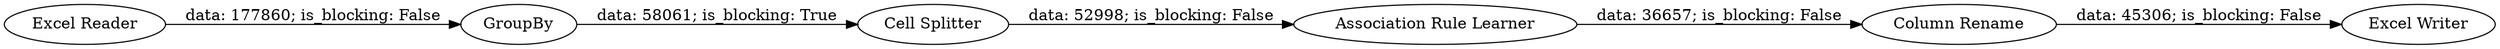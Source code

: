 digraph {
	"2279352716329514238_4" [label="Association Rule Learner"]
	"2279352716329514238_2" [label=GroupBy]
	"2279352716329514238_1" [label="Excel Reader"]
	"2279352716329514238_6" [label="Excel Writer"]
	"2279352716329514238_5" [label="Column Rename"]
	"2279352716329514238_3" [label="Cell Splitter"]
	"2279352716329514238_5" -> "2279352716329514238_6" [label="data: 45306; is_blocking: False"]
	"2279352716329514238_4" -> "2279352716329514238_5" [label="data: 36657; is_blocking: False"]
	"2279352716329514238_2" -> "2279352716329514238_3" [label="data: 58061; is_blocking: True"]
	"2279352716329514238_3" -> "2279352716329514238_4" [label="data: 52998; is_blocking: False"]
	"2279352716329514238_1" -> "2279352716329514238_2" [label="data: 177860; is_blocking: False"]
	rankdir=LR
}
